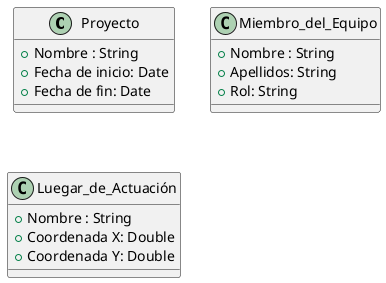 @startuml
class Proyecto {
+ Nombre : String
+ Fecha de inicio: Date
+ Fecha de fin: Date
}

class Miembro_del_Equipo {
+ Nombre : String
+ Apellidos: String
+ Rol: String
}

class Luegar_de_Actuación {
+ Nombre : String
+ Coordenada X: Double
+ Coordenada Y: Double
}
@enduml